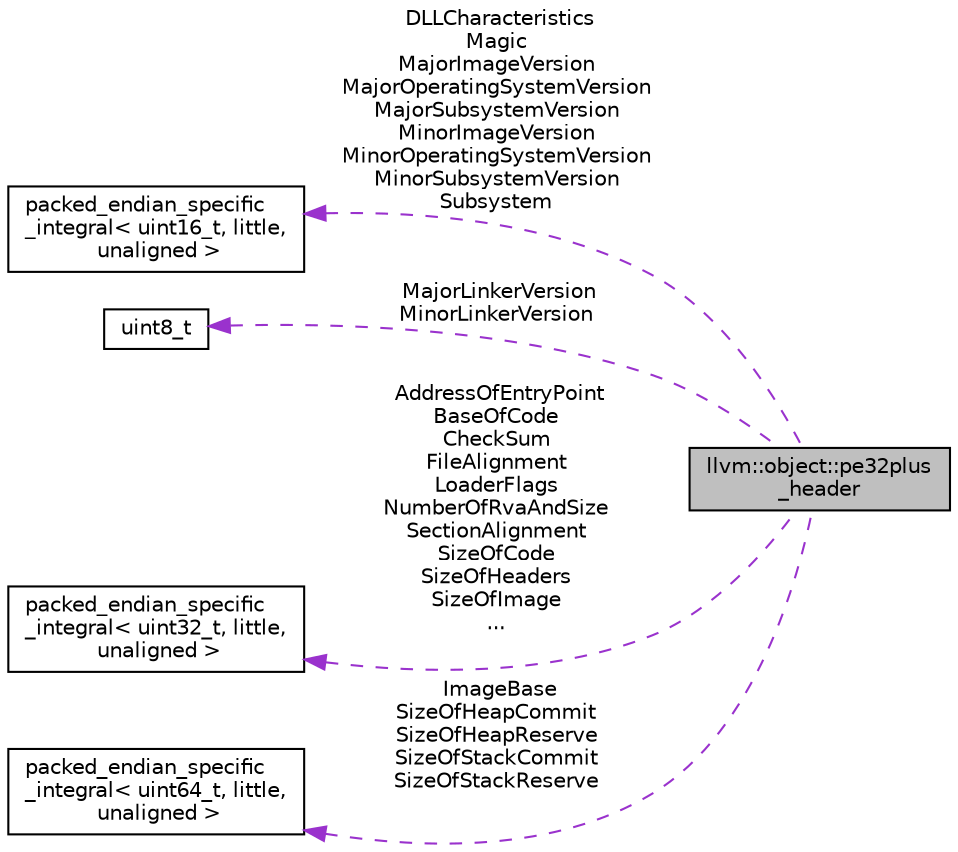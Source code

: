 digraph "llvm::object::pe32plus_header"
{
 // LATEX_PDF_SIZE
  bgcolor="transparent";
  edge [fontname="Helvetica",fontsize="10",labelfontname="Helvetica",labelfontsize="10"];
  node [fontname="Helvetica",fontsize="10",shape="box"];
  rankdir="LR";
  Node1 [label="llvm::object::pe32plus\l_header",height=0.2,width=0.4,color="black", fillcolor="grey75", style="filled", fontcolor="black",tooltip="The 64-bit PE header that follows the COFF header."];
  Node2 -> Node1 [dir="back",color="darkorchid3",fontsize="10",style="dashed",label=" DLLCharacteristics\nMagic\nMajorImageVersion\nMajorOperatingSystemVersion\nMajorSubsystemVersion\nMinorImageVersion\nMinorOperatingSystemVersion\nMinorSubsystemVersion\nSubsystem" ,fontname="Helvetica"];
  Node2 [label="packed_endian_specific\l_integral\< uint16_t, little,\l unaligned \>",height=0.2,width=0.4,color="black",tooltip=" "];
  Node3 -> Node1 [dir="back",color="darkorchid3",fontsize="10",style="dashed",label=" MajorLinkerVersion\nMinorLinkerVersion" ,fontname="Helvetica"];
  Node3 [label="uint8_t",height=0.2,width=0.4,color="black",tooltip=" "];
  Node4 -> Node1 [dir="back",color="darkorchid3",fontsize="10",style="dashed",label=" AddressOfEntryPoint\nBaseOfCode\nCheckSum\nFileAlignment\nLoaderFlags\nNumberOfRvaAndSize\nSectionAlignment\nSizeOfCode\nSizeOfHeaders\nSizeOfImage\n..." ,fontname="Helvetica"];
  Node4 [label="packed_endian_specific\l_integral\< uint32_t, little,\l unaligned \>",height=0.2,width=0.4,color="black",tooltip=" "];
  Node5 -> Node1 [dir="back",color="darkorchid3",fontsize="10",style="dashed",label=" ImageBase\nSizeOfHeapCommit\nSizeOfHeapReserve\nSizeOfStackCommit\nSizeOfStackReserve" ,fontname="Helvetica"];
  Node5 [label="packed_endian_specific\l_integral\< uint64_t, little,\l unaligned \>",height=0.2,width=0.4,color="black",tooltip=" "];
}
